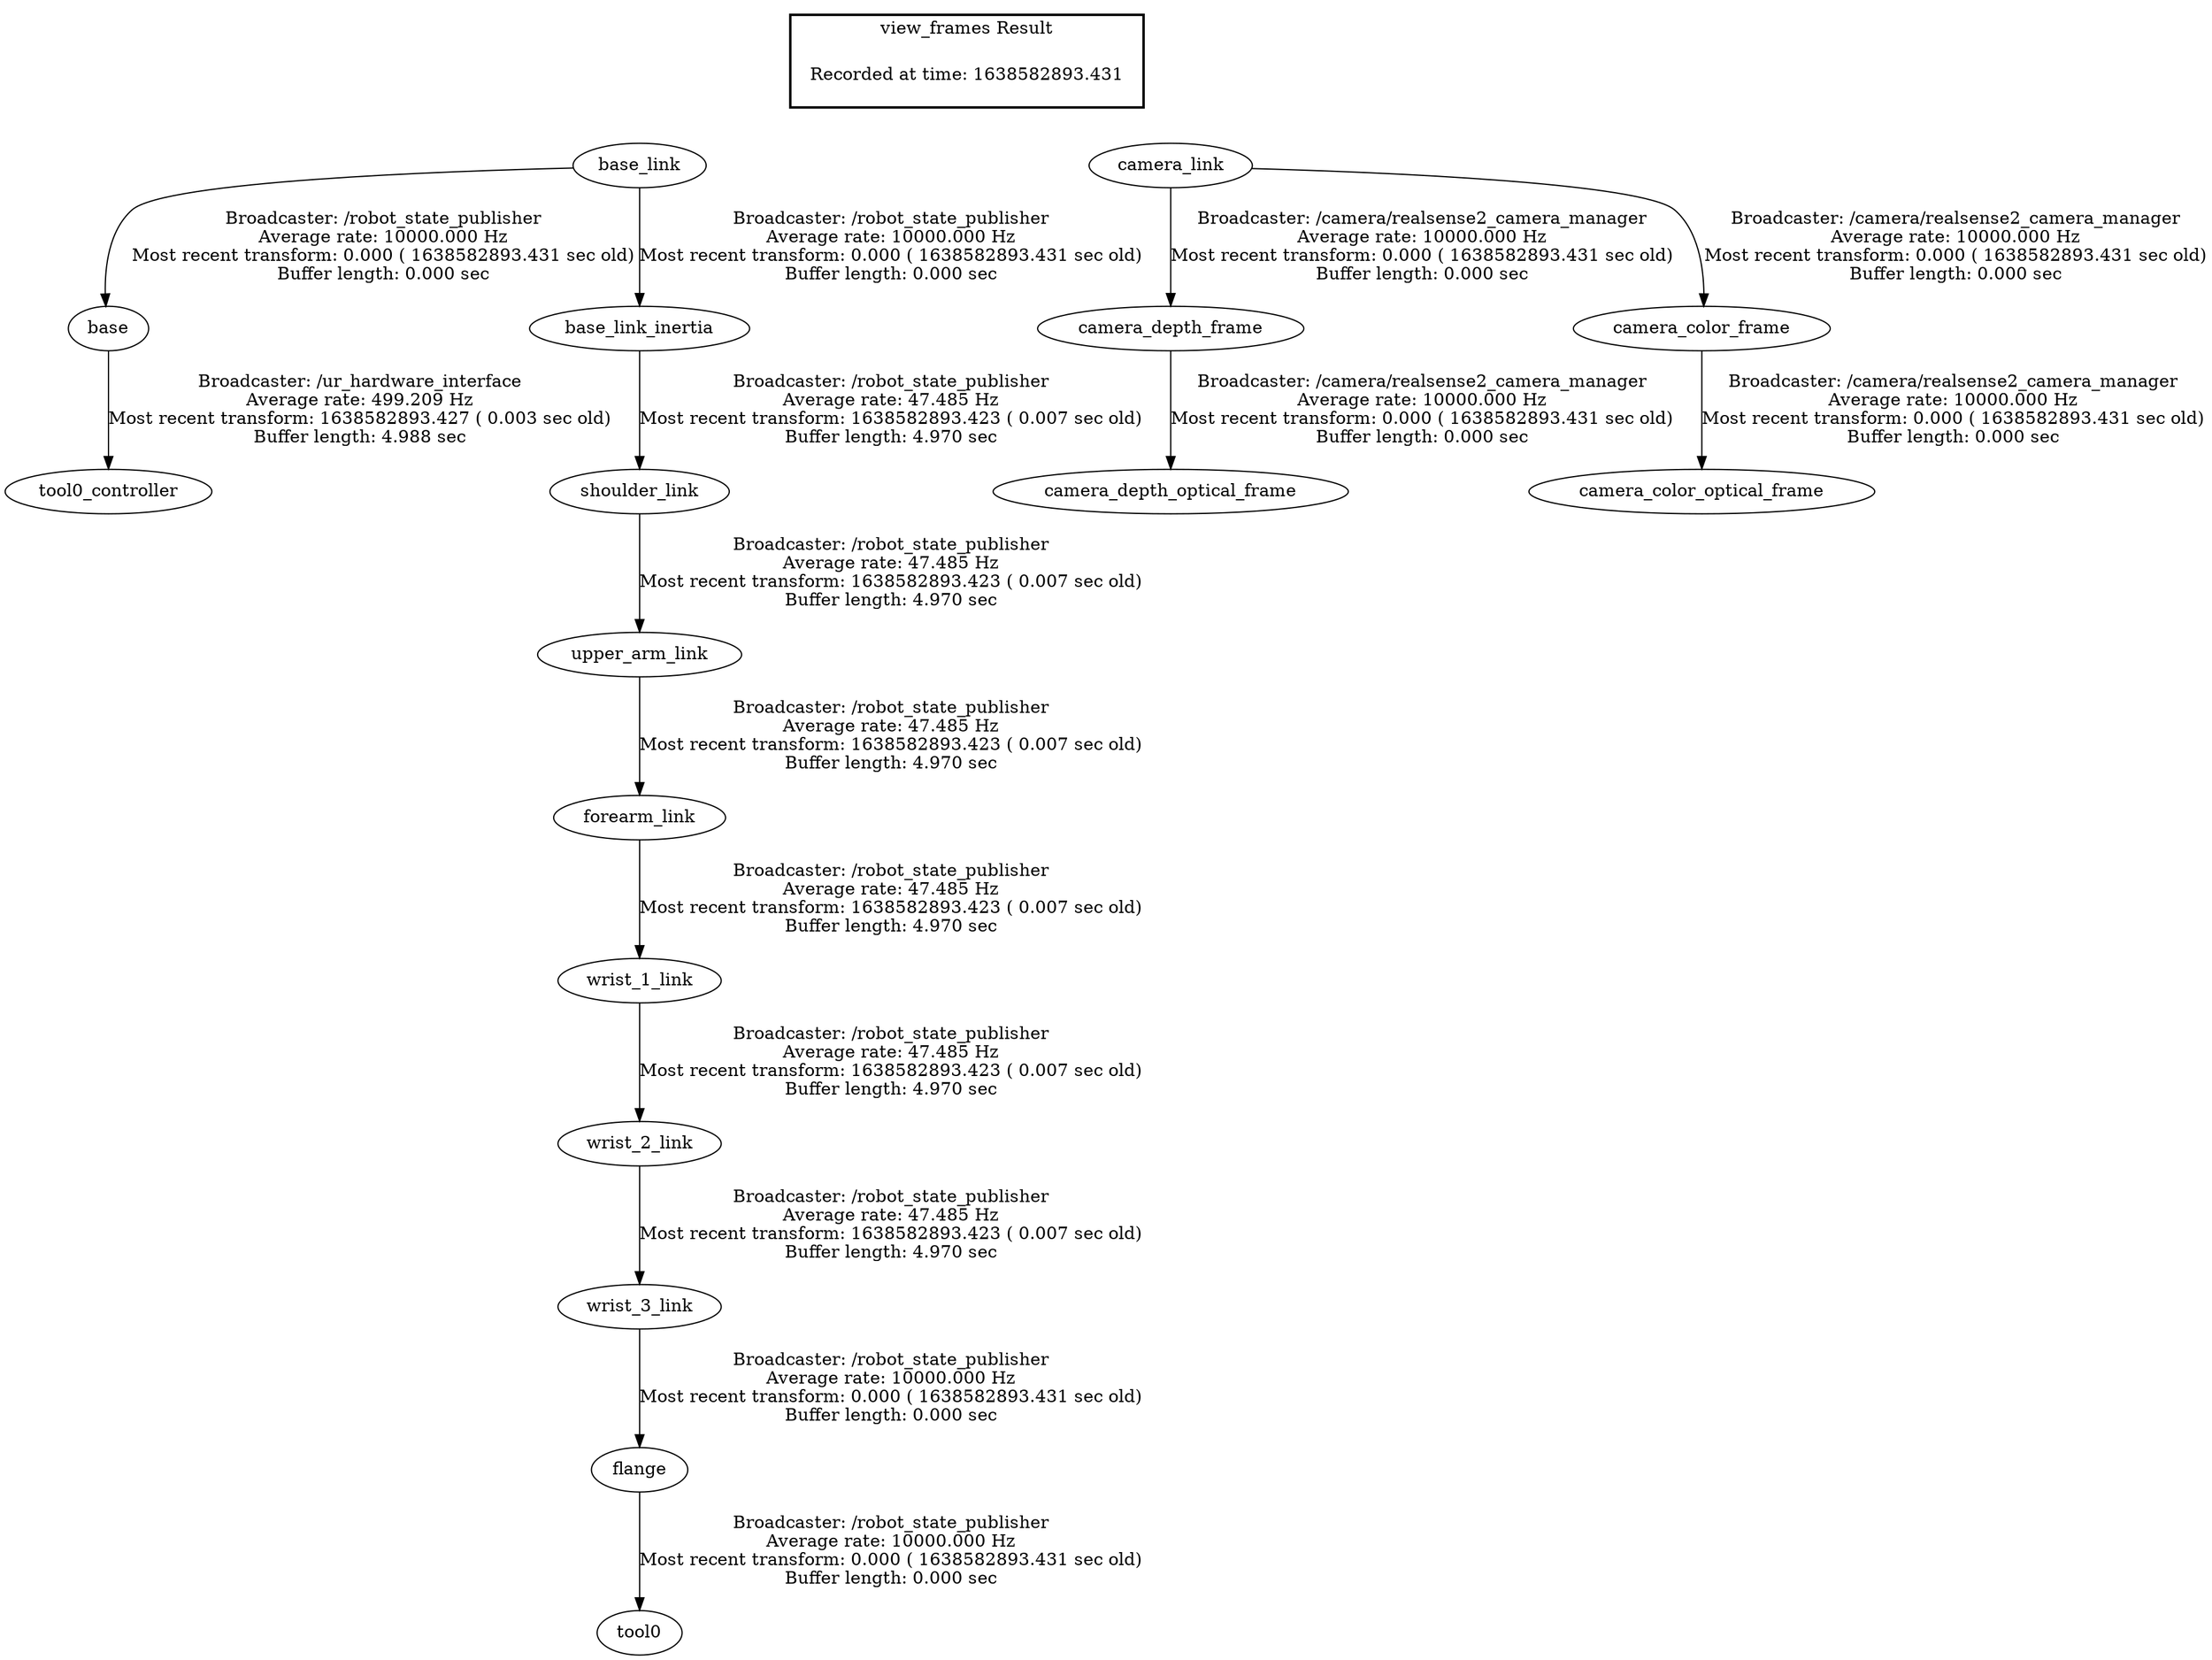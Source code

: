 digraph G {
"base_link" -> "base"[label="Broadcaster: /robot_state_publisher\nAverage rate: 10000.000 Hz\nMost recent transform: 0.000 ( 1638582893.431 sec old)\nBuffer length: 0.000 sec\n"];
"base_link" -> "base_link_inertia"[label="Broadcaster: /robot_state_publisher\nAverage rate: 10000.000 Hz\nMost recent transform: 0.000 ( 1638582893.431 sec old)\nBuffer length: 0.000 sec\n"];
"flange" -> "tool0"[label="Broadcaster: /robot_state_publisher\nAverage rate: 10000.000 Hz\nMost recent transform: 0.000 ( 1638582893.431 sec old)\nBuffer length: 0.000 sec\n"];
"wrist_3_link" -> "flange"[label="Broadcaster: /robot_state_publisher\nAverage rate: 10000.000 Hz\nMost recent transform: 0.000 ( 1638582893.431 sec old)\nBuffer length: 0.000 sec\n"];
"wrist_2_link" -> "wrist_3_link"[label="Broadcaster: /robot_state_publisher\nAverage rate: 47.485 Hz\nMost recent transform: 1638582893.423 ( 0.007 sec old)\nBuffer length: 4.970 sec\n"];
"camera_link" -> "camera_depth_frame"[label="Broadcaster: /camera/realsense2_camera_manager\nAverage rate: 10000.000 Hz\nMost recent transform: 0.000 ( 1638582893.431 sec old)\nBuffer length: 0.000 sec\n"];
"camera_depth_frame" -> "camera_depth_optical_frame"[label="Broadcaster: /camera/realsense2_camera_manager\nAverage rate: 10000.000 Hz\nMost recent transform: 0.000 ( 1638582893.431 sec old)\nBuffer length: 0.000 sec\n"];
"camera_link" -> "camera_color_frame"[label="Broadcaster: /camera/realsense2_camera_manager\nAverage rate: 10000.000 Hz\nMost recent transform: 0.000 ( 1638582893.431 sec old)\nBuffer length: 0.000 sec\n"];
"camera_color_frame" -> "camera_color_optical_frame"[label="Broadcaster: /camera/realsense2_camera_manager\nAverage rate: 10000.000 Hz\nMost recent transform: 0.000 ( 1638582893.431 sec old)\nBuffer length: 0.000 sec\n"];
"base" -> "tool0_controller"[label="Broadcaster: /ur_hardware_interface\nAverage rate: 499.209 Hz\nMost recent transform: 1638582893.427 ( 0.003 sec old)\nBuffer length: 4.988 sec\n"];
"upper_arm_link" -> "forearm_link"[label="Broadcaster: /robot_state_publisher\nAverage rate: 47.485 Hz\nMost recent transform: 1638582893.423 ( 0.007 sec old)\nBuffer length: 4.970 sec\n"];
"shoulder_link" -> "upper_arm_link"[label="Broadcaster: /robot_state_publisher\nAverage rate: 47.485 Hz\nMost recent transform: 1638582893.423 ( 0.007 sec old)\nBuffer length: 4.970 sec\n"];
"base_link_inertia" -> "shoulder_link"[label="Broadcaster: /robot_state_publisher\nAverage rate: 47.485 Hz\nMost recent transform: 1638582893.423 ( 0.007 sec old)\nBuffer length: 4.970 sec\n"];
"forearm_link" -> "wrist_1_link"[label="Broadcaster: /robot_state_publisher\nAverage rate: 47.485 Hz\nMost recent transform: 1638582893.423 ( 0.007 sec old)\nBuffer length: 4.970 sec\n"];
"wrist_1_link" -> "wrist_2_link"[label="Broadcaster: /robot_state_publisher\nAverage rate: 47.485 Hz\nMost recent transform: 1638582893.423 ( 0.007 sec old)\nBuffer length: 4.970 sec\n"];
edge [style=invis];
 subgraph cluster_legend { style=bold; color=black; label ="view_frames Result";
"Recorded at time: 1638582893.431"[ shape=plaintext ] ;
 }->"base_link";
edge [style=invis];
 subgraph cluster_legend { style=bold; color=black; label ="view_frames Result";
"Recorded at time: 1638582893.431"[ shape=plaintext ] ;
 }->"camera_link";
}